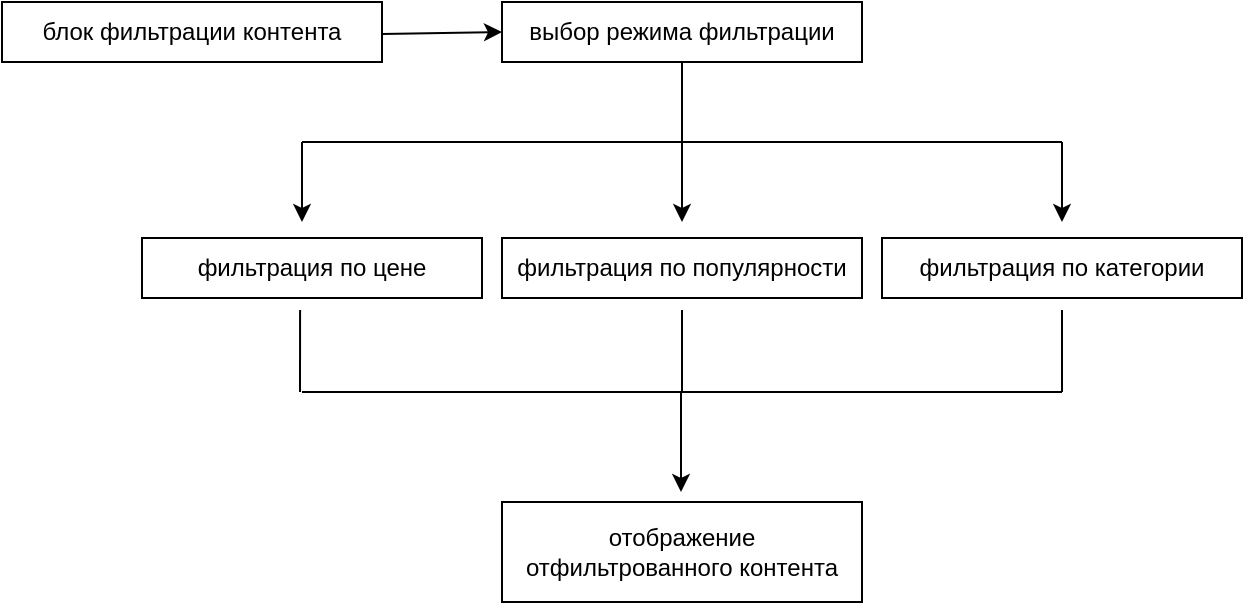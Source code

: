 <mxfile version="21.7.5" type="device">
  <diagram name="Страница — 1" id="B5tqYIe2usZOLMBNZvK-">
    <mxGraphModel dx="1434" dy="790" grid="1" gridSize="10" guides="1" tooltips="1" connect="1" arrows="1" fold="1" page="1" pageScale="1" pageWidth="827" pageHeight="1169" math="0" shadow="0">
      <root>
        <mxCell id="0" />
        <mxCell id="1" parent="0" />
        <mxCell id="TOFdJrFoTSUsdK4qt3hR-1" value="выбор режима фильтрации" style="rounded=0;whiteSpace=wrap;html=1;" vertex="1" parent="1">
          <mxGeometry x="340" y="110" width="180" height="30" as="geometry" />
        </mxCell>
        <mxCell id="TOFdJrFoTSUsdK4qt3hR-2" value="блок фильтрации контента" style="rounded=0;whiteSpace=wrap;html=1;" vertex="1" parent="1">
          <mxGeometry x="90" y="110" width="190" height="30" as="geometry" />
        </mxCell>
        <mxCell id="TOFdJrFoTSUsdK4qt3hR-3" value="" style="endArrow=classic;html=1;rounded=0;entryX=0;entryY=0.5;entryDx=0;entryDy=0;" edge="1" parent="1" target="TOFdJrFoTSUsdK4qt3hR-1">
          <mxGeometry width="50" height="50" relative="1" as="geometry">
            <mxPoint x="280" y="126" as="sourcePoint" />
            <mxPoint x="330" y="76" as="targetPoint" />
          </mxGeometry>
        </mxCell>
        <mxCell id="TOFdJrFoTSUsdK4qt3hR-4" value="" style="endArrow=none;html=1;rounded=0;exitX=0.5;exitY=1;exitDx=0;exitDy=0;endFill=0;" edge="1" parent="1" source="TOFdJrFoTSUsdK4qt3hR-1">
          <mxGeometry width="50" height="50" relative="1" as="geometry">
            <mxPoint x="390" y="430" as="sourcePoint" />
            <mxPoint x="430" y="180" as="targetPoint" />
          </mxGeometry>
        </mxCell>
        <mxCell id="TOFdJrFoTSUsdK4qt3hR-5" value="" style="endArrow=none;html=1;rounded=0;endFill=0;" edge="1" parent="1">
          <mxGeometry width="50" height="50" relative="1" as="geometry">
            <mxPoint x="430" y="180" as="sourcePoint" />
            <mxPoint x="240" y="180" as="targetPoint" />
          </mxGeometry>
        </mxCell>
        <mxCell id="TOFdJrFoTSUsdK4qt3hR-6" value="" style="endArrow=classic;html=1;rounded=0;" edge="1" parent="1">
          <mxGeometry width="50" height="50" relative="1" as="geometry">
            <mxPoint x="240" y="180" as="sourcePoint" />
            <mxPoint x="240" y="220" as="targetPoint" />
          </mxGeometry>
        </mxCell>
        <mxCell id="TOFdJrFoTSUsdK4qt3hR-7" value="фильтрация по цене" style="rounded=0;whiteSpace=wrap;html=1;" vertex="1" parent="1">
          <mxGeometry x="160" y="228" width="170" height="30" as="geometry" />
        </mxCell>
        <mxCell id="TOFdJrFoTSUsdK4qt3hR-9" value="фильтрация по популярности" style="rounded=0;whiteSpace=wrap;html=1;" vertex="1" parent="1">
          <mxGeometry x="340" y="228" width="180" height="30" as="geometry" />
        </mxCell>
        <mxCell id="TOFdJrFoTSUsdK4qt3hR-11" value="" style="endArrow=classic;html=1;rounded=0;" edge="1" parent="1">
          <mxGeometry width="50" height="50" relative="1" as="geometry">
            <mxPoint x="430" y="180" as="sourcePoint" />
            <mxPoint x="430" y="220" as="targetPoint" />
          </mxGeometry>
        </mxCell>
        <mxCell id="TOFdJrFoTSUsdK4qt3hR-12" value="" style="endArrow=none;html=1;rounded=0;endFill=0;" edge="1" parent="1">
          <mxGeometry width="50" height="50" relative="1" as="geometry">
            <mxPoint x="620" y="180" as="sourcePoint" />
            <mxPoint x="430" y="180" as="targetPoint" />
          </mxGeometry>
        </mxCell>
        <mxCell id="TOFdJrFoTSUsdK4qt3hR-13" value="" style="endArrow=classic;html=1;rounded=0;" edge="1" parent="1">
          <mxGeometry width="50" height="50" relative="1" as="geometry">
            <mxPoint x="620" y="180" as="sourcePoint" />
            <mxPoint x="620" y="220" as="targetPoint" />
          </mxGeometry>
        </mxCell>
        <mxCell id="TOFdJrFoTSUsdK4qt3hR-14" value="фильтрация по категории" style="rounded=0;whiteSpace=wrap;html=1;" vertex="1" parent="1">
          <mxGeometry x="530" y="228" width="180" height="30" as="geometry" />
        </mxCell>
        <mxCell id="TOFdJrFoTSUsdK4qt3hR-15" value="" style="endArrow=none;html=1;rounded=0;endFill=0;" edge="1" parent="1">
          <mxGeometry width="50" height="50" relative="1" as="geometry">
            <mxPoint x="240" y="305" as="sourcePoint" />
            <mxPoint x="620" y="305" as="targetPoint" />
          </mxGeometry>
        </mxCell>
        <mxCell id="TOFdJrFoTSUsdK4qt3hR-25" value="" style="endArrow=none;html=1;rounded=0;entryX=0.465;entryY=0.967;entryDx=0;entryDy=0;entryPerimeter=0;" edge="1" parent="1">
          <mxGeometry width="50" height="50" relative="1" as="geometry">
            <mxPoint x="239" y="305" as="sourcePoint" />
            <mxPoint x="239.05" y="264.01" as="targetPoint" />
          </mxGeometry>
        </mxCell>
        <mxCell id="TOFdJrFoTSUsdK4qt3hR-26" value="" style="endArrow=none;html=1;rounded=0;entryX=0.465;entryY=0.967;entryDx=0;entryDy=0;entryPerimeter=0;" edge="1" parent="1">
          <mxGeometry width="50" height="50" relative="1" as="geometry">
            <mxPoint x="430" y="305" as="sourcePoint" />
            <mxPoint x="430" y="264" as="targetPoint" />
          </mxGeometry>
        </mxCell>
        <mxCell id="TOFdJrFoTSUsdK4qt3hR-27" value="" style="endArrow=none;html=1;rounded=0;entryX=0.465;entryY=0.967;entryDx=0;entryDy=0;entryPerimeter=0;" edge="1" parent="1">
          <mxGeometry width="50" height="50" relative="1" as="geometry">
            <mxPoint x="620" y="305" as="sourcePoint" />
            <mxPoint x="620" y="264" as="targetPoint" />
          </mxGeometry>
        </mxCell>
        <mxCell id="TOFdJrFoTSUsdK4qt3hR-28" value="" style="endArrow=classic;html=1;rounded=0;endFill=1;" edge="1" parent="1">
          <mxGeometry width="50" height="50" relative="1" as="geometry">
            <mxPoint x="429.5" y="305" as="sourcePoint" />
            <mxPoint x="429.5" y="355" as="targetPoint" />
          </mxGeometry>
        </mxCell>
        <mxCell id="TOFdJrFoTSUsdK4qt3hR-29" value="отображение отфильтрованного контента" style="rounded=0;whiteSpace=wrap;html=1;" vertex="1" parent="1">
          <mxGeometry x="340" y="360" width="180" height="50" as="geometry" />
        </mxCell>
      </root>
    </mxGraphModel>
  </diagram>
</mxfile>
